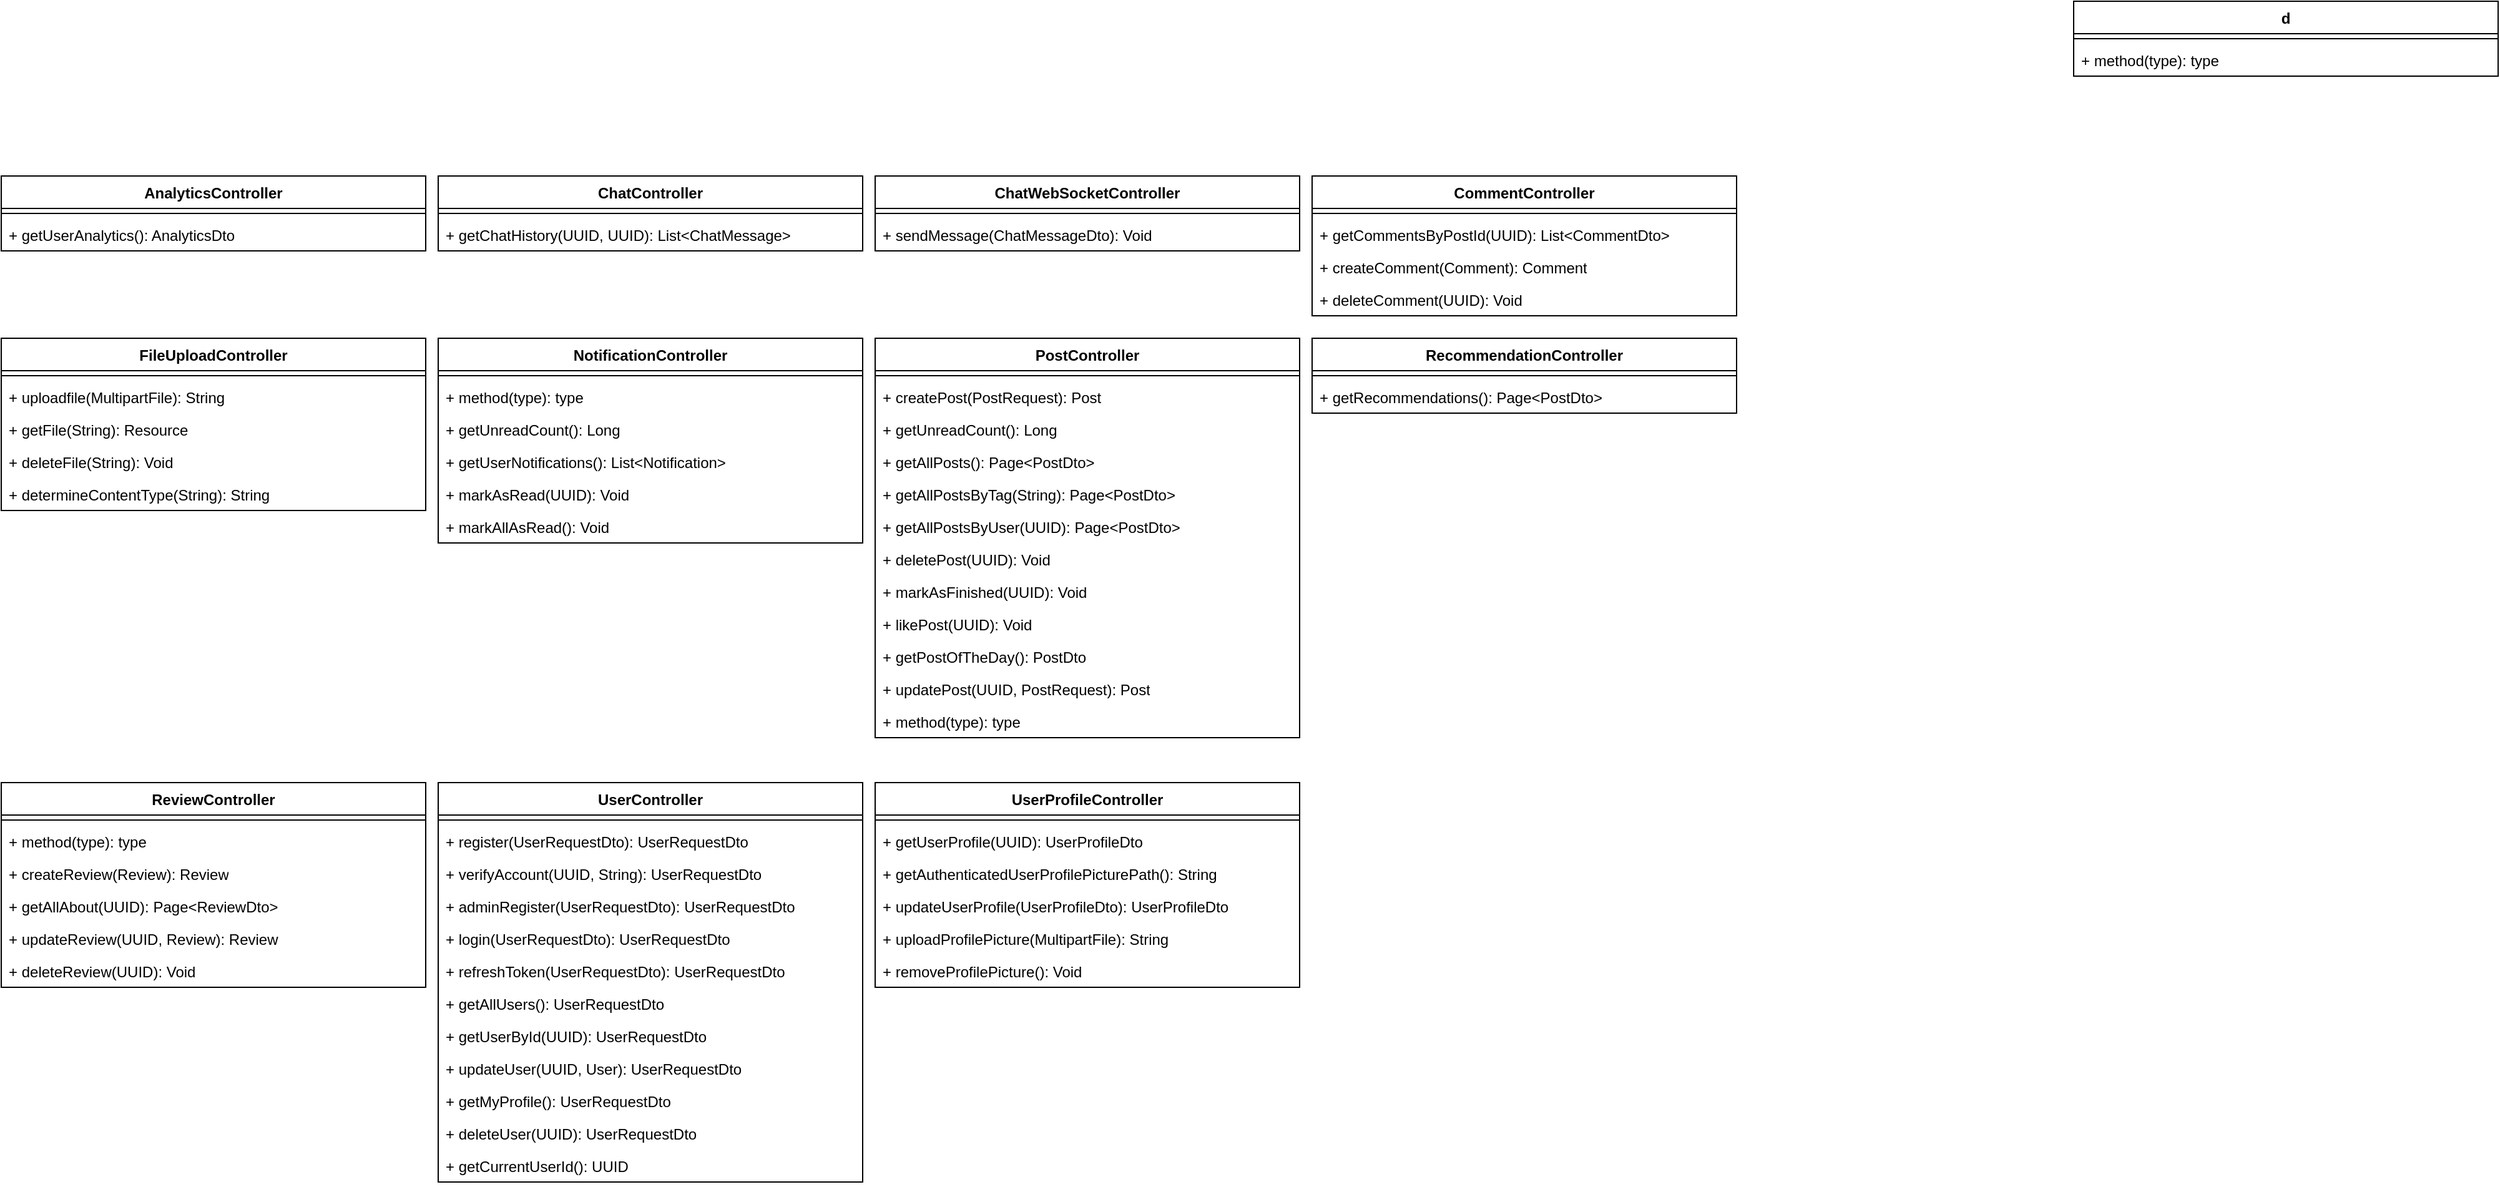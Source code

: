 <mxfile version="28.2.8">
  <diagram name="Strona-1" id="R6z_-jKRKw4GIKHxkGmC">
    <mxGraphModel dx="1433" dy="1185" grid="1" gridSize="10" guides="1" tooltips="1" connect="1" arrows="1" fold="1" page="1" pageScale="1" pageWidth="827" pageHeight="1169" math="0" shadow="0">
      <root>
        <mxCell id="0" />
        <mxCell id="1" parent="0" />
        <mxCell id="6uQWUima-Bd07z6ZdT8X-51" value="NotificationController" style="swimlane;fontStyle=1;align=center;verticalAlign=top;childLayout=stackLayout;horizontal=1;startSize=26;horizontalStack=0;resizeParent=1;resizeParentMax=0;resizeLast=0;collapsible=1;marginBottom=0;whiteSpace=wrap;html=1;" vertex="1" parent="1">
          <mxGeometry x="390" y="550" width="340" height="164" as="geometry" />
        </mxCell>
        <mxCell id="6uQWUima-Bd07z6ZdT8X-53" value="" style="line;strokeWidth=1;fillColor=none;align=left;verticalAlign=middle;spacingTop=-1;spacingLeft=3;spacingRight=3;rotatable=0;labelPosition=right;points=[];portConstraint=eastwest;strokeColor=inherit;" vertex="1" parent="6uQWUima-Bd07z6ZdT8X-51">
          <mxGeometry y="26" width="340" height="8" as="geometry" />
        </mxCell>
        <mxCell id="6uQWUima-Bd07z6ZdT8X-54" value="+ method(type): type" style="text;strokeColor=none;fillColor=none;align=left;verticalAlign=top;spacingLeft=4;spacingRight=4;overflow=hidden;rotatable=0;points=[[0,0.5],[1,0.5]];portConstraint=eastwest;whiteSpace=wrap;html=1;" vertex="1" parent="6uQWUima-Bd07z6ZdT8X-51">
          <mxGeometry y="34" width="340" height="26" as="geometry" />
        </mxCell>
        <mxCell id="6uQWUima-Bd07z6ZdT8X-16" value="+ getUnreadCount(): Long" style="text;strokeColor=none;fillColor=none;align=left;verticalAlign=top;spacingLeft=4;spacingRight=4;overflow=hidden;rotatable=0;points=[[0,0.5],[1,0.5]];portConstraint=eastwest;whiteSpace=wrap;html=1;" vertex="1" parent="6uQWUima-Bd07z6ZdT8X-51">
          <mxGeometry y="60" width="340" height="26" as="geometry" />
        </mxCell>
        <mxCell id="6uQWUima-Bd07z6ZdT8X-15" value="+ getUserNotifications(): List&amp;lt;Notification&amp;gt;" style="text;strokeColor=none;fillColor=none;align=left;verticalAlign=top;spacingLeft=4;spacingRight=4;overflow=hidden;rotatable=0;points=[[0,0.5],[1,0.5]];portConstraint=eastwest;whiteSpace=wrap;html=1;" vertex="1" parent="6uQWUima-Bd07z6ZdT8X-51">
          <mxGeometry y="86" width="340" height="26" as="geometry" />
        </mxCell>
        <mxCell id="6uQWUima-Bd07z6ZdT8X-17" value="+ markAsRead(UUID): Void" style="text;strokeColor=none;fillColor=none;align=left;verticalAlign=top;spacingLeft=4;spacingRight=4;overflow=hidden;rotatable=0;points=[[0,0.5],[1,0.5]];portConstraint=eastwest;whiteSpace=wrap;html=1;" vertex="1" parent="6uQWUima-Bd07z6ZdT8X-51">
          <mxGeometry y="112" width="340" height="26" as="geometry" />
        </mxCell>
        <mxCell id="6uQWUima-Bd07z6ZdT8X-18" value="+ markAllAsRead(): Void" style="text;strokeColor=none;fillColor=none;align=left;verticalAlign=top;spacingLeft=4;spacingRight=4;overflow=hidden;rotatable=0;points=[[0,0.5],[1,0.5]];portConstraint=eastwest;whiteSpace=wrap;html=1;" vertex="1" parent="6uQWUima-Bd07z6ZdT8X-51">
          <mxGeometry y="138" width="340" height="26" as="geometry" />
        </mxCell>
        <mxCell id="6uQWUima-Bd07z6ZdT8X-55" value="d" style="swimlane;fontStyle=1;align=center;verticalAlign=top;childLayout=stackLayout;horizontal=1;startSize=26;horizontalStack=0;resizeParent=1;resizeParentMax=0;resizeLast=0;collapsible=1;marginBottom=0;whiteSpace=wrap;html=1;" vertex="1" parent="1">
          <mxGeometry x="1700" y="280" width="340" height="60" as="geometry" />
        </mxCell>
        <mxCell id="6uQWUima-Bd07z6ZdT8X-57" value="" style="line;strokeWidth=1;fillColor=none;align=left;verticalAlign=middle;spacingTop=-1;spacingLeft=3;spacingRight=3;rotatable=0;labelPosition=right;points=[];portConstraint=eastwest;strokeColor=inherit;" vertex="1" parent="6uQWUima-Bd07z6ZdT8X-55">
          <mxGeometry y="26" width="340" height="8" as="geometry" />
        </mxCell>
        <mxCell id="6uQWUima-Bd07z6ZdT8X-58" value="+ method(type): type" style="text;strokeColor=none;fillColor=none;align=left;verticalAlign=top;spacingLeft=4;spacingRight=4;overflow=hidden;rotatable=0;points=[[0,0.5],[1,0.5]];portConstraint=eastwest;whiteSpace=wrap;html=1;" vertex="1" parent="6uQWUima-Bd07z6ZdT8X-55">
          <mxGeometry y="34" width="340" height="26" as="geometry" />
        </mxCell>
        <mxCell id="6uQWUima-Bd07z6ZdT8X-60" value="FileUploadController" style="swimlane;fontStyle=1;align=center;verticalAlign=top;childLayout=stackLayout;horizontal=1;startSize=26;horizontalStack=0;resizeParent=1;resizeParentMax=0;resizeLast=0;collapsible=1;marginBottom=0;whiteSpace=wrap;html=1;" vertex="1" parent="1">
          <mxGeometry x="40" y="550" width="340" height="138" as="geometry" />
        </mxCell>
        <mxCell id="6uQWUima-Bd07z6ZdT8X-61" value="" style="line;strokeWidth=1;fillColor=none;align=left;verticalAlign=middle;spacingTop=-1;spacingLeft=3;spacingRight=3;rotatable=0;labelPosition=right;points=[];portConstraint=eastwest;strokeColor=inherit;" vertex="1" parent="6uQWUima-Bd07z6ZdT8X-60">
          <mxGeometry y="26" width="340" height="8" as="geometry" />
        </mxCell>
        <mxCell id="6uQWUima-Bd07z6ZdT8X-10" value="+ uploadfile(MultipartFile): String" style="text;strokeColor=none;fillColor=none;align=left;verticalAlign=top;spacingLeft=4;spacingRight=4;overflow=hidden;rotatable=0;points=[[0,0.5],[1,0.5]];portConstraint=eastwest;whiteSpace=wrap;html=1;" vertex="1" parent="6uQWUima-Bd07z6ZdT8X-60">
          <mxGeometry y="34" width="340" height="26" as="geometry" />
        </mxCell>
        <mxCell id="6uQWUima-Bd07z6ZdT8X-11" value="+ getFile(String): Resource" style="text;strokeColor=none;fillColor=none;align=left;verticalAlign=top;spacingLeft=4;spacingRight=4;overflow=hidden;rotatable=0;points=[[0,0.5],[1,0.5]];portConstraint=eastwest;whiteSpace=wrap;html=1;" vertex="1" parent="6uQWUima-Bd07z6ZdT8X-60">
          <mxGeometry y="60" width="340" height="26" as="geometry" />
        </mxCell>
        <mxCell id="6uQWUima-Bd07z6ZdT8X-12" value="+ deleteFile(String): Void" style="text;strokeColor=none;fillColor=none;align=left;verticalAlign=top;spacingLeft=4;spacingRight=4;overflow=hidden;rotatable=0;points=[[0,0.5],[1,0.5]];portConstraint=eastwest;whiteSpace=wrap;html=1;" vertex="1" parent="6uQWUima-Bd07z6ZdT8X-60">
          <mxGeometry y="86" width="340" height="26" as="geometry" />
        </mxCell>
        <mxCell id="6uQWUima-Bd07z6ZdT8X-13" value="+ determineContentType(String): String" style="text;strokeColor=none;fillColor=none;align=left;verticalAlign=top;spacingLeft=4;spacingRight=4;overflow=hidden;rotatable=0;points=[[0,0.5],[1,0.5]];portConstraint=eastwest;whiteSpace=wrap;html=1;" vertex="1" parent="6uQWUima-Bd07z6ZdT8X-60">
          <mxGeometry y="112" width="340" height="26" as="geometry" />
        </mxCell>
        <mxCell id="6uQWUima-Bd07z6ZdT8X-63" value="AnalyticsController" style="swimlane;fontStyle=1;align=center;verticalAlign=top;childLayout=stackLayout;horizontal=1;startSize=26;horizontalStack=0;resizeParent=1;resizeParentMax=0;resizeLast=0;collapsible=1;marginBottom=0;whiteSpace=wrap;html=1;" vertex="1" parent="1">
          <mxGeometry x="40" y="420" width="340" height="60" as="geometry" />
        </mxCell>
        <mxCell id="6uQWUima-Bd07z6ZdT8X-64" value="" style="line;strokeWidth=1;fillColor=none;align=left;verticalAlign=middle;spacingTop=-1;spacingLeft=3;spacingRight=3;rotatable=0;labelPosition=right;points=[];portConstraint=eastwest;strokeColor=inherit;" vertex="1" parent="6uQWUima-Bd07z6ZdT8X-63">
          <mxGeometry y="26" width="340" height="8" as="geometry" />
        </mxCell>
        <mxCell id="6uQWUima-Bd07z6ZdT8X-65" value="+ getUserAnalytics(): AnalyticsDto" style="text;strokeColor=none;fillColor=none;align=left;verticalAlign=top;spacingLeft=4;spacingRight=4;overflow=hidden;rotatable=0;points=[[0,0.5],[1,0.5]];portConstraint=eastwest;whiteSpace=wrap;html=1;" vertex="1" parent="6uQWUima-Bd07z6ZdT8X-63">
          <mxGeometry y="34" width="340" height="26" as="geometry" />
        </mxCell>
        <mxCell id="6uQWUima-Bd07z6ZdT8X-66" value="ChatController" style="swimlane;fontStyle=1;align=center;verticalAlign=top;childLayout=stackLayout;horizontal=1;startSize=26;horizontalStack=0;resizeParent=1;resizeParentMax=0;resizeLast=0;collapsible=1;marginBottom=0;whiteSpace=wrap;html=1;" vertex="1" parent="1">
          <mxGeometry x="390" y="420" width="340" height="60" as="geometry" />
        </mxCell>
        <mxCell id="6uQWUima-Bd07z6ZdT8X-67" value="" style="line;strokeWidth=1;fillColor=none;align=left;verticalAlign=middle;spacingTop=-1;spacingLeft=3;spacingRight=3;rotatable=0;labelPosition=right;points=[];portConstraint=eastwest;strokeColor=inherit;" vertex="1" parent="6uQWUima-Bd07z6ZdT8X-66">
          <mxGeometry y="26" width="340" height="8" as="geometry" />
        </mxCell>
        <mxCell id="6uQWUima-Bd07z6ZdT8X-68" value="+ getChatHistory(UUID, UUID): List&amp;lt;ChatMessage&amp;gt;" style="text;strokeColor=none;fillColor=none;align=left;verticalAlign=top;spacingLeft=4;spacingRight=4;overflow=hidden;rotatable=0;points=[[0,0.5],[1,0.5]];portConstraint=eastwest;whiteSpace=wrap;html=1;" vertex="1" parent="6uQWUima-Bd07z6ZdT8X-66">
          <mxGeometry y="34" width="340" height="26" as="geometry" />
        </mxCell>
        <mxCell id="6uQWUima-Bd07z6ZdT8X-69" value="CommentController" style="swimlane;fontStyle=1;align=center;verticalAlign=top;childLayout=stackLayout;horizontal=1;startSize=26;horizontalStack=0;resizeParent=1;resizeParentMax=0;resizeLast=0;collapsible=1;marginBottom=0;whiteSpace=wrap;html=1;" vertex="1" parent="1">
          <mxGeometry x="1090" y="420" width="340" height="112" as="geometry" />
        </mxCell>
        <mxCell id="6uQWUima-Bd07z6ZdT8X-70" value="" style="line;strokeWidth=1;fillColor=none;align=left;verticalAlign=middle;spacingTop=-1;spacingLeft=3;spacingRight=3;rotatable=0;labelPosition=right;points=[];portConstraint=eastwest;strokeColor=inherit;" vertex="1" parent="6uQWUima-Bd07z6ZdT8X-69">
          <mxGeometry y="26" width="340" height="8" as="geometry" />
        </mxCell>
        <mxCell id="6uQWUima-Bd07z6ZdT8X-7" value="+ getCommentsByPostId(UUID): List&amp;lt;CommentDto&amp;gt;" style="text;strokeColor=none;fillColor=none;align=left;verticalAlign=top;spacingLeft=4;spacingRight=4;overflow=hidden;rotatable=0;points=[[0,0.5],[1,0.5]];portConstraint=eastwest;whiteSpace=wrap;html=1;" vertex="1" parent="6uQWUima-Bd07z6ZdT8X-69">
          <mxGeometry y="34" width="340" height="26" as="geometry" />
        </mxCell>
        <mxCell id="6uQWUima-Bd07z6ZdT8X-6" value="+ createComment(Comment): Comment" style="text;strokeColor=none;fillColor=none;align=left;verticalAlign=top;spacingLeft=4;spacingRight=4;overflow=hidden;rotatable=0;points=[[0,0.5],[1,0.5]];portConstraint=eastwest;whiteSpace=wrap;html=1;" vertex="1" parent="6uQWUima-Bd07z6ZdT8X-69">
          <mxGeometry y="60" width="340" height="26" as="geometry" />
        </mxCell>
        <mxCell id="6uQWUima-Bd07z6ZdT8X-8" value="+ deleteComment(UUID): Void" style="text;strokeColor=none;fillColor=none;align=left;verticalAlign=top;spacingLeft=4;spacingRight=4;overflow=hidden;rotatable=0;points=[[0,0.5],[1,0.5]];portConstraint=eastwest;whiteSpace=wrap;html=1;" vertex="1" parent="6uQWUima-Bd07z6ZdT8X-69">
          <mxGeometry y="86" width="340" height="26" as="geometry" />
        </mxCell>
        <mxCell id="6uQWUima-Bd07z6ZdT8X-72" value="ChatWebSocketController" style="swimlane;fontStyle=1;align=center;verticalAlign=top;childLayout=stackLayout;horizontal=1;startSize=26;horizontalStack=0;resizeParent=1;resizeParentMax=0;resizeLast=0;collapsible=1;marginBottom=0;whiteSpace=wrap;html=1;" vertex="1" parent="1">
          <mxGeometry x="740" y="420" width="340" height="60" as="geometry" />
        </mxCell>
        <mxCell id="6uQWUima-Bd07z6ZdT8X-73" value="" style="line;strokeWidth=1;fillColor=none;align=left;verticalAlign=middle;spacingTop=-1;spacingLeft=3;spacingRight=3;rotatable=0;labelPosition=right;points=[];portConstraint=eastwest;strokeColor=inherit;" vertex="1" parent="6uQWUima-Bd07z6ZdT8X-72">
          <mxGeometry y="26" width="340" height="8" as="geometry" />
        </mxCell>
        <mxCell id="6uQWUima-Bd07z6ZdT8X-74" value="+ sendMessage(ChatMessageDto): Void" style="text;strokeColor=none;fillColor=none;align=left;verticalAlign=top;spacingLeft=4;spacingRight=4;overflow=hidden;rotatable=0;points=[[0,0.5],[1,0.5]];portConstraint=eastwest;whiteSpace=wrap;html=1;" vertex="1" parent="6uQWUima-Bd07z6ZdT8X-72">
          <mxGeometry y="34" width="340" height="26" as="geometry" />
        </mxCell>
        <mxCell id="6uQWUima-Bd07z6ZdT8X-75" value="PostController" style="swimlane;fontStyle=1;align=center;verticalAlign=top;childLayout=stackLayout;horizontal=1;startSize=26;horizontalStack=0;resizeParent=1;resizeParentMax=0;resizeLast=0;collapsible=1;marginBottom=0;whiteSpace=wrap;html=1;" vertex="1" parent="1">
          <mxGeometry x="740" y="550" width="340" height="320" as="geometry" />
        </mxCell>
        <mxCell id="6uQWUima-Bd07z6ZdT8X-76" value="" style="line;strokeWidth=1;fillColor=none;align=left;verticalAlign=middle;spacingTop=-1;spacingLeft=3;spacingRight=3;rotatable=0;labelPosition=right;points=[];portConstraint=eastwest;strokeColor=inherit;" vertex="1" parent="6uQWUima-Bd07z6ZdT8X-75">
          <mxGeometry y="26" width="340" height="8" as="geometry" />
        </mxCell>
        <mxCell id="6uQWUima-Bd07z6ZdT8X-20" value="+ createPost(PostRequest): Post" style="text;strokeColor=none;fillColor=none;align=left;verticalAlign=top;spacingLeft=4;spacingRight=4;overflow=hidden;rotatable=0;points=[[0,0.5],[1,0.5]];portConstraint=eastwest;whiteSpace=wrap;html=1;" vertex="1" parent="6uQWUima-Bd07z6ZdT8X-75">
          <mxGeometry y="34" width="340" height="26" as="geometry" />
        </mxCell>
        <mxCell id="6uQWUima-Bd07z6ZdT8X-21" value="+ getUnreadCount(): Long" style="text;strokeColor=none;fillColor=none;align=left;verticalAlign=top;spacingLeft=4;spacingRight=4;overflow=hidden;rotatable=0;points=[[0,0.5],[1,0.5]];portConstraint=eastwest;whiteSpace=wrap;html=1;" vertex="1" parent="6uQWUima-Bd07z6ZdT8X-75">
          <mxGeometry y="60" width="340" height="26" as="geometry" />
        </mxCell>
        <mxCell id="6uQWUima-Bd07z6ZdT8X-24" value="+ getAllPosts(): Page&amp;lt;PostDto&amp;gt;" style="text;strokeColor=none;fillColor=none;align=left;verticalAlign=top;spacingLeft=4;spacingRight=4;overflow=hidden;rotatable=0;points=[[0,0.5],[1,0.5]];portConstraint=eastwest;whiteSpace=wrap;html=1;" vertex="1" parent="6uQWUima-Bd07z6ZdT8X-75">
          <mxGeometry y="86" width="340" height="26" as="geometry" />
        </mxCell>
        <mxCell id="6uQWUima-Bd07z6ZdT8X-25" value="+ getAllPostsByTag(String): Page&amp;lt;PostDto&amp;gt;" style="text;strokeColor=none;fillColor=none;align=left;verticalAlign=top;spacingLeft=4;spacingRight=4;overflow=hidden;rotatable=0;points=[[0,0.5],[1,0.5]];portConstraint=eastwest;whiteSpace=wrap;html=1;" vertex="1" parent="6uQWUima-Bd07z6ZdT8X-75">
          <mxGeometry y="112" width="340" height="26" as="geometry" />
        </mxCell>
        <mxCell id="6uQWUima-Bd07z6ZdT8X-26" value="+ getAllPostsByUser(UUID): Page&amp;lt;PostDto&amp;gt;" style="text;strokeColor=none;fillColor=none;align=left;verticalAlign=top;spacingLeft=4;spacingRight=4;overflow=hidden;rotatable=0;points=[[0,0.5],[1,0.5]];portConstraint=eastwest;whiteSpace=wrap;html=1;" vertex="1" parent="6uQWUima-Bd07z6ZdT8X-75">
          <mxGeometry y="138" width="340" height="26" as="geometry" />
        </mxCell>
        <mxCell id="6uQWUima-Bd07z6ZdT8X-27" value="+ deletePost(UUID): Void" style="text;strokeColor=none;fillColor=none;align=left;verticalAlign=top;spacingLeft=4;spacingRight=4;overflow=hidden;rotatable=0;points=[[0,0.5],[1,0.5]];portConstraint=eastwest;whiteSpace=wrap;html=1;" vertex="1" parent="6uQWUima-Bd07z6ZdT8X-75">
          <mxGeometry y="164" width="340" height="26" as="geometry" />
        </mxCell>
        <mxCell id="6uQWUima-Bd07z6ZdT8X-29" value="+ markAsFinished(UUID): Void" style="text;strokeColor=none;fillColor=none;align=left;verticalAlign=top;spacingLeft=4;spacingRight=4;overflow=hidden;rotatable=0;points=[[0,0.5],[1,0.5]];portConstraint=eastwest;whiteSpace=wrap;html=1;" vertex="1" parent="6uQWUima-Bd07z6ZdT8X-75">
          <mxGeometry y="190" width="340" height="26" as="geometry" />
        </mxCell>
        <mxCell id="6uQWUima-Bd07z6ZdT8X-30" value="+ likePost(UUID): Void" style="text;strokeColor=none;fillColor=none;align=left;verticalAlign=top;spacingLeft=4;spacingRight=4;overflow=hidden;rotatable=0;points=[[0,0.5],[1,0.5]];portConstraint=eastwest;whiteSpace=wrap;html=1;" vertex="1" parent="6uQWUima-Bd07z6ZdT8X-75">
          <mxGeometry y="216" width="340" height="26" as="geometry" />
        </mxCell>
        <mxCell id="6uQWUima-Bd07z6ZdT8X-31" value="+ getPostOfTheDay(): PostDto" style="text;strokeColor=none;fillColor=none;align=left;verticalAlign=top;spacingLeft=4;spacingRight=4;overflow=hidden;rotatable=0;points=[[0,0.5],[1,0.5]];portConstraint=eastwest;whiteSpace=wrap;html=1;" vertex="1" parent="6uQWUima-Bd07z6ZdT8X-75">
          <mxGeometry y="242" width="340" height="26" as="geometry" />
        </mxCell>
        <mxCell id="6uQWUima-Bd07z6ZdT8X-28" value="+ updatePost(UUID, PostRequest): Post" style="text;strokeColor=none;fillColor=none;align=left;verticalAlign=top;spacingLeft=4;spacingRight=4;overflow=hidden;rotatable=0;points=[[0,0.5],[1,0.5]];portConstraint=eastwest;whiteSpace=wrap;html=1;" vertex="1" parent="6uQWUima-Bd07z6ZdT8X-75">
          <mxGeometry y="268" width="340" height="26" as="geometry" />
        </mxCell>
        <mxCell id="6uQWUima-Bd07z6ZdT8X-77" value="+ method(type): type" style="text;strokeColor=none;fillColor=none;align=left;verticalAlign=top;spacingLeft=4;spacingRight=4;overflow=hidden;rotatable=0;points=[[0,0.5],[1,0.5]];portConstraint=eastwest;whiteSpace=wrap;html=1;" vertex="1" parent="6uQWUima-Bd07z6ZdT8X-75">
          <mxGeometry y="294" width="340" height="26" as="geometry" />
        </mxCell>
        <mxCell id="6uQWUima-Bd07z6ZdT8X-78" value="RecommendationController" style="swimlane;fontStyle=1;align=center;verticalAlign=top;childLayout=stackLayout;horizontal=1;startSize=26;horizontalStack=0;resizeParent=1;resizeParentMax=0;resizeLast=0;collapsible=1;marginBottom=0;whiteSpace=wrap;html=1;" vertex="1" parent="1">
          <mxGeometry x="1090" y="550" width="340" height="60" as="geometry" />
        </mxCell>
        <mxCell id="6uQWUima-Bd07z6ZdT8X-79" value="" style="line;strokeWidth=1;fillColor=none;align=left;verticalAlign=middle;spacingTop=-1;spacingLeft=3;spacingRight=3;rotatable=0;labelPosition=right;points=[];portConstraint=eastwest;strokeColor=inherit;" vertex="1" parent="6uQWUima-Bd07z6ZdT8X-78">
          <mxGeometry y="26" width="340" height="8" as="geometry" />
        </mxCell>
        <mxCell id="6uQWUima-Bd07z6ZdT8X-80" value="+ getRecommendations(): Page&amp;lt;PostDto&amp;gt;" style="text;strokeColor=none;fillColor=none;align=left;verticalAlign=top;spacingLeft=4;spacingRight=4;overflow=hidden;rotatable=0;points=[[0,0.5],[1,0.5]];portConstraint=eastwest;whiteSpace=wrap;html=1;" vertex="1" parent="6uQWUima-Bd07z6ZdT8X-78">
          <mxGeometry y="34" width="340" height="26" as="geometry" />
        </mxCell>
        <mxCell id="6uQWUima-Bd07z6ZdT8X-81" value="ReviewController" style="swimlane;fontStyle=1;align=center;verticalAlign=top;childLayout=stackLayout;horizontal=1;startSize=26;horizontalStack=0;resizeParent=1;resizeParentMax=0;resizeLast=0;collapsible=1;marginBottom=0;whiteSpace=wrap;html=1;" vertex="1" parent="1">
          <mxGeometry x="40" y="906" width="340" height="164" as="geometry" />
        </mxCell>
        <mxCell id="6uQWUima-Bd07z6ZdT8X-82" value="" style="line;strokeWidth=1;fillColor=none;align=left;verticalAlign=middle;spacingTop=-1;spacingLeft=3;spacingRight=3;rotatable=0;labelPosition=right;points=[];portConstraint=eastwest;strokeColor=inherit;" vertex="1" parent="6uQWUima-Bd07z6ZdT8X-81">
          <mxGeometry y="26" width="340" height="8" as="geometry" />
        </mxCell>
        <mxCell id="6uQWUima-Bd07z6ZdT8X-83" value="+ method(type): type" style="text;strokeColor=none;fillColor=none;align=left;verticalAlign=top;spacingLeft=4;spacingRight=4;overflow=hidden;rotatable=0;points=[[0,0.5],[1,0.5]];portConstraint=eastwest;whiteSpace=wrap;html=1;" vertex="1" parent="6uQWUima-Bd07z6ZdT8X-81">
          <mxGeometry y="34" width="340" height="26" as="geometry" />
        </mxCell>
        <mxCell id="6uQWUima-Bd07z6ZdT8X-44" value="+ createReview(Review): Review" style="text;strokeColor=none;fillColor=none;align=left;verticalAlign=top;spacingLeft=4;spacingRight=4;overflow=hidden;rotatable=0;points=[[0,0.5],[1,0.5]];portConstraint=eastwest;whiteSpace=wrap;html=1;" vertex="1" parent="6uQWUima-Bd07z6ZdT8X-81">
          <mxGeometry y="60" width="340" height="26" as="geometry" />
        </mxCell>
        <mxCell id="6uQWUima-Bd07z6ZdT8X-46" value="+ getAllAbout(UUID): Page&amp;lt;ReviewDto&amp;gt;" style="text;strokeColor=none;fillColor=none;align=left;verticalAlign=top;spacingLeft=4;spacingRight=4;overflow=hidden;rotatable=0;points=[[0,0.5],[1,0.5]];portConstraint=eastwest;whiteSpace=wrap;html=1;" vertex="1" parent="6uQWUima-Bd07z6ZdT8X-81">
          <mxGeometry y="86" width="340" height="26" as="geometry" />
        </mxCell>
        <mxCell id="6uQWUima-Bd07z6ZdT8X-45" value="+ updateReview(UUID, Review): Review" style="text;strokeColor=none;fillColor=none;align=left;verticalAlign=top;spacingLeft=4;spacingRight=4;overflow=hidden;rotatable=0;points=[[0,0.5],[1,0.5]];portConstraint=eastwest;whiteSpace=wrap;html=1;" vertex="1" parent="6uQWUima-Bd07z6ZdT8X-81">
          <mxGeometry y="112" width="340" height="26" as="geometry" />
        </mxCell>
        <mxCell id="6uQWUima-Bd07z6ZdT8X-84" value="+ deleteReview(UUID): Void" style="text;strokeColor=none;fillColor=none;align=left;verticalAlign=top;spacingLeft=4;spacingRight=4;overflow=hidden;rotatable=0;points=[[0,0.5],[1,0.5]];portConstraint=eastwest;whiteSpace=wrap;html=1;" vertex="1" parent="6uQWUima-Bd07z6ZdT8X-81">
          <mxGeometry y="138" width="340" height="26" as="geometry" />
        </mxCell>
        <mxCell id="6uQWUima-Bd07z6ZdT8X-85" value="UserController" style="swimlane;fontStyle=1;align=center;verticalAlign=top;childLayout=stackLayout;horizontal=1;startSize=26;horizontalStack=0;resizeParent=1;resizeParentMax=0;resizeLast=0;collapsible=1;marginBottom=0;whiteSpace=wrap;html=1;" vertex="1" parent="1">
          <mxGeometry x="390" y="906" width="340" height="320" as="geometry" />
        </mxCell>
        <mxCell id="6uQWUima-Bd07z6ZdT8X-86" value="" style="line;strokeWidth=1;fillColor=none;align=left;verticalAlign=middle;spacingTop=-1;spacingLeft=3;spacingRight=3;rotatable=0;labelPosition=right;points=[];portConstraint=eastwest;strokeColor=inherit;" vertex="1" parent="6uQWUima-Bd07z6ZdT8X-85">
          <mxGeometry y="26" width="340" height="8" as="geometry" />
        </mxCell>
        <mxCell id="6uQWUima-Bd07z6ZdT8X-87" value="+ register(UserRequestDto): UserRequestDto" style="text;strokeColor=none;fillColor=none;align=left;verticalAlign=top;spacingLeft=4;spacingRight=4;overflow=hidden;rotatable=0;points=[[0,0.5],[1,0.5]];portConstraint=eastwest;whiteSpace=wrap;html=1;" vertex="1" parent="6uQWUima-Bd07z6ZdT8X-85">
          <mxGeometry y="34" width="340" height="26" as="geometry" />
        </mxCell>
        <mxCell id="6uQWUima-Bd07z6ZdT8X-88" value="+ verifyAccount(UUID, String): UserRequestDto" style="text;strokeColor=none;fillColor=none;align=left;verticalAlign=top;spacingLeft=4;spacingRight=4;overflow=hidden;rotatable=0;points=[[0,0.5],[1,0.5]];portConstraint=eastwest;whiteSpace=wrap;html=1;" vertex="1" parent="6uQWUima-Bd07z6ZdT8X-85">
          <mxGeometry y="60" width="340" height="26" as="geometry" />
        </mxCell>
        <mxCell id="6uQWUima-Bd07z6ZdT8X-89" value="+ adminRegister(UserRequestDto): UserRequestDto" style="text;strokeColor=none;fillColor=none;align=left;verticalAlign=top;spacingLeft=4;spacingRight=4;overflow=hidden;rotatable=0;points=[[0,0.5],[1,0.5]];portConstraint=eastwest;whiteSpace=wrap;html=1;" vertex="1" parent="6uQWUima-Bd07z6ZdT8X-85">
          <mxGeometry y="86" width="340" height="26" as="geometry" />
        </mxCell>
        <mxCell id="6uQWUima-Bd07z6ZdT8X-90" value="+ login(UserRequestDto): UserRequestDto" style="text;strokeColor=none;fillColor=none;align=left;verticalAlign=top;spacingLeft=4;spacingRight=4;overflow=hidden;rotatable=0;points=[[0,0.5],[1,0.5]];portConstraint=eastwest;whiteSpace=wrap;html=1;" vertex="1" parent="6uQWUima-Bd07z6ZdT8X-85">
          <mxGeometry y="112" width="340" height="26" as="geometry" />
        </mxCell>
        <mxCell id="6uQWUima-Bd07z6ZdT8X-91" value="+ refreshToken(UserRequestDto): UserRequestDto" style="text;strokeColor=none;fillColor=none;align=left;verticalAlign=top;spacingLeft=4;spacingRight=4;overflow=hidden;rotatable=0;points=[[0,0.5],[1,0.5]];portConstraint=eastwest;whiteSpace=wrap;html=1;" vertex="1" parent="6uQWUima-Bd07z6ZdT8X-85">
          <mxGeometry y="138" width="340" height="26" as="geometry" />
        </mxCell>
        <mxCell id="6uQWUima-Bd07z6ZdT8X-92" value="+ getAllUsers(): UserRequestDto" style="text;strokeColor=none;fillColor=none;align=left;verticalAlign=top;spacingLeft=4;spacingRight=4;overflow=hidden;rotatable=0;points=[[0,0.5],[1,0.5]];portConstraint=eastwest;whiteSpace=wrap;html=1;" vertex="1" parent="6uQWUima-Bd07z6ZdT8X-85">
          <mxGeometry y="164" width="340" height="26" as="geometry" />
        </mxCell>
        <mxCell id="6uQWUima-Bd07z6ZdT8X-101" value="+ getUserById(UUID): UserRequestDto" style="text;strokeColor=none;fillColor=none;align=left;verticalAlign=top;spacingLeft=4;spacingRight=4;overflow=hidden;rotatable=0;points=[[0,0.5],[1,0.5]];portConstraint=eastwest;whiteSpace=wrap;html=1;" vertex="1" parent="6uQWUima-Bd07z6ZdT8X-85">
          <mxGeometry y="190" width="340" height="26" as="geometry" />
        </mxCell>
        <mxCell id="6uQWUima-Bd07z6ZdT8X-102" value="+ updateUser(UUID, User): UserRequestDto" style="text;strokeColor=none;fillColor=none;align=left;verticalAlign=top;spacingLeft=4;spacingRight=4;overflow=hidden;rotatable=0;points=[[0,0.5],[1,0.5]];portConstraint=eastwest;whiteSpace=wrap;html=1;" vertex="1" parent="6uQWUima-Bd07z6ZdT8X-85">
          <mxGeometry y="216" width="340" height="26" as="geometry" />
        </mxCell>
        <mxCell id="6uQWUima-Bd07z6ZdT8X-104" value="+ getMyProfile(): UserRequestDto" style="text;strokeColor=none;fillColor=none;align=left;verticalAlign=top;spacingLeft=4;spacingRight=4;overflow=hidden;rotatable=0;points=[[0,0.5],[1,0.5]];portConstraint=eastwest;whiteSpace=wrap;html=1;" vertex="1" parent="6uQWUima-Bd07z6ZdT8X-85">
          <mxGeometry y="242" width="340" height="26" as="geometry" />
        </mxCell>
        <mxCell id="6uQWUima-Bd07z6ZdT8X-103" value="+ deleteUser(UUID): UserRequestDto" style="text;strokeColor=none;fillColor=none;align=left;verticalAlign=top;spacingLeft=4;spacingRight=4;overflow=hidden;rotatable=0;points=[[0,0.5],[1,0.5]];portConstraint=eastwest;whiteSpace=wrap;html=1;" vertex="1" parent="6uQWUima-Bd07z6ZdT8X-85">
          <mxGeometry y="268" width="340" height="26" as="geometry" />
        </mxCell>
        <mxCell id="6uQWUima-Bd07z6ZdT8X-106" value="+ getCurrentUserId(): UUID" style="text;strokeColor=none;fillColor=none;align=left;verticalAlign=top;spacingLeft=4;spacingRight=4;overflow=hidden;rotatable=0;points=[[0,0.5],[1,0.5]];portConstraint=eastwest;whiteSpace=wrap;html=1;" vertex="1" parent="6uQWUima-Bd07z6ZdT8X-85">
          <mxGeometry y="294" width="340" height="26" as="geometry" />
        </mxCell>
        <mxCell id="6uQWUima-Bd07z6ZdT8X-107" value="UserProfileController" style="swimlane;fontStyle=1;align=center;verticalAlign=top;childLayout=stackLayout;horizontal=1;startSize=26;horizontalStack=0;resizeParent=1;resizeParentMax=0;resizeLast=0;collapsible=1;marginBottom=0;whiteSpace=wrap;html=1;" vertex="1" parent="1">
          <mxGeometry x="740" y="906" width="340" height="164" as="geometry" />
        </mxCell>
        <mxCell id="6uQWUima-Bd07z6ZdT8X-108" value="" style="line;strokeWidth=1;fillColor=none;align=left;verticalAlign=middle;spacingTop=-1;spacingLeft=3;spacingRight=3;rotatable=0;labelPosition=right;points=[];portConstraint=eastwest;strokeColor=inherit;" vertex="1" parent="6uQWUima-Bd07z6ZdT8X-107">
          <mxGeometry y="26" width="340" height="8" as="geometry" />
        </mxCell>
        <mxCell id="6uQWUima-Bd07z6ZdT8X-109" value="+ getUserProfile(UUID): UserProfileDto" style="text;strokeColor=none;fillColor=none;align=left;verticalAlign=top;spacingLeft=4;spacingRight=4;overflow=hidden;rotatable=0;points=[[0,0.5],[1,0.5]];portConstraint=eastwest;whiteSpace=wrap;html=1;" vertex="1" parent="6uQWUima-Bd07z6ZdT8X-107">
          <mxGeometry y="34" width="340" height="26" as="geometry" />
        </mxCell>
        <mxCell id="6uQWUima-Bd07z6ZdT8X-110" value="+&amp;nbsp;getAuthenticatedUserProfilePicturePath(): String" style="text;strokeColor=none;fillColor=none;align=left;verticalAlign=top;spacingLeft=4;spacingRight=4;overflow=hidden;rotatable=0;points=[[0,0.5],[1,0.5]];portConstraint=eastwest;whiteSpace=wrap;html=1;" vertex="1" parent="6uQWUima-Bd07z6ZdT8X-107">
          <mxGeometry y="60" width="340" height="26" as="geometry" />
        </mxCell>
        <mxCell id="6uQWUima-Bd07z6ZdT8X-111" value="+&amp;nbsp;updateUserProfile(UserProfileDto): UserProfileDto" style="text;strokeColor=none;fillColor=none;align=left;verticalAlign=top;spacingLeft=4;spacingRight=4;overflow=hidden;rotatable=0;points=[[0,0.5],[1,0.5]];portConstraint=eastwest;whiteSpace=wrap;html=1;" vertex="1" parent="6uQWUima-Bd07z6ZdT8X-107">
          <mxGeometry y="86" width="340" height="26" as="geometry" />
        </mxCell>
        <mxCell id="6uQWUima-Bd07z6ZdT8X-112" value="+ uploadProfilePicture(MultipartFile): String" style="text;strokeColor=none;fillColor=none;align=left;verticalAlign=top;spacingLeft=4;spacingRight=4;overflow=hidden;rotatable=0;points=[[0,0.5],[1,0.5]];portConstraint=eastwest;whiteSpace=wrap;html=1;" vertex="1" parent="6uQWUima-Bd07z6ZdT8X-107">
          <mxGeometry y="112" width="340" height="26" as="geometry" />
        </mxCell>
        <mxCell id="6uQWUima-Bd07z6ZdT8X-119" value="+ removeProfilePicture(): Void" style="text;strokeColor=none;fillColor=none;align=left;verticalAlign=top;spacingLeft=4;spacingRight=4;overflow=hidden;rotatable=0;points=[[0,0.5],[1,0.5]];portConstraint=eastwest;whiteSpace=wrap;html=1;" vertex="1" parent="6uQWUima-Bd07z6ZdT8X-107">
          <mxGeometry y="138" width="340" height="26" as="geometry" />
        </mxCell>
      </root>
    </mxGraphModel>
  </diagram>
</mxfile>
